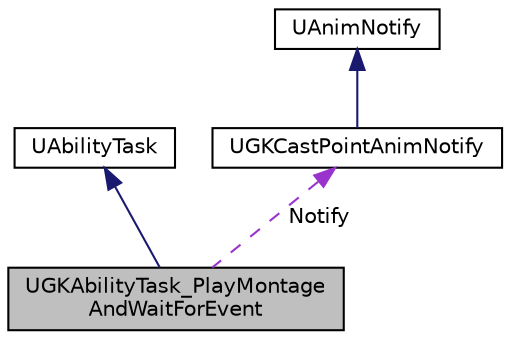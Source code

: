 digraph "UGKAbilityTask_PlayMontageAndWaitForEvent"
{
 // LATEX_PDF_SIZE
  edge [fontname="Helvetica",fontsize="10",labelfontname="Helvetica",labelfontsize="10"];
  node [fontname="Helvetica",fontsize="10",shape=record];
  Node1 [label="UGKAbilityTask_PlayMontage\lAndWaitForEvent",height=0.2,width=0.4,color="black", fillcolor="grey75", style="filled", fontcolor="black",tooltip=" "];
  Node2 -> Node1 [dir="back",color="midnightblue",fontsize="10",style="solid",fontname="Helvetica"];
  Node2 [label="UAbilityTask",height=0.2,width=0.4,color="black", fillcolor="white", style="filled",tooltip=" "];
  Node3 -> Node1 [dir="back",color="darkorchid3",fontsize="10",style="dashed",label=" Notify" ,fontname="Helvetica"];
  Node3 [label="UGKCastPointAnimNotify",height=0.2,width=0.4,color="black", fillcolor="white", style="filled",URL="$classUGKCastPointAnimNotify.html",tooltip=" "];
  Node4 -> Node3 [dir="back",color="midnightblue",fontsize="10",style="solid",fontname="Helvetica"];
  Node4 [label="UAnimNotify",height=0.2,width=0.4,color="black", fillcolor="white", style="filled",tooltip=" "];
}
